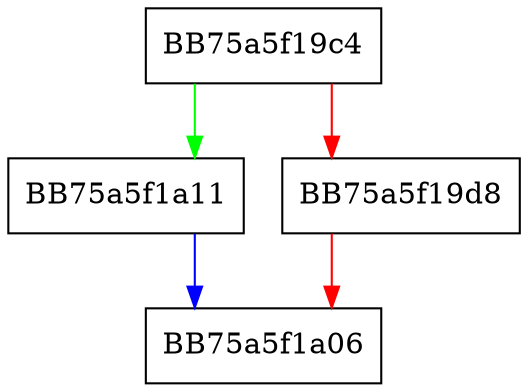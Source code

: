 digraph sqlite3VdbeChangeToNoop {
  node [shape="box"];
  graph [splines=ortho];
  BB75a5f19c4 -> BB75a5f1a11 [color="green"];
  BB75a5f19c4 -> BB75a5f19d8 [color="red"];
  BB75a5f19d8 -> BB75a5f1a06 [color="red"];
  BB75a5f1a11 -> BB75a5f1a06 [color="blue"];
}